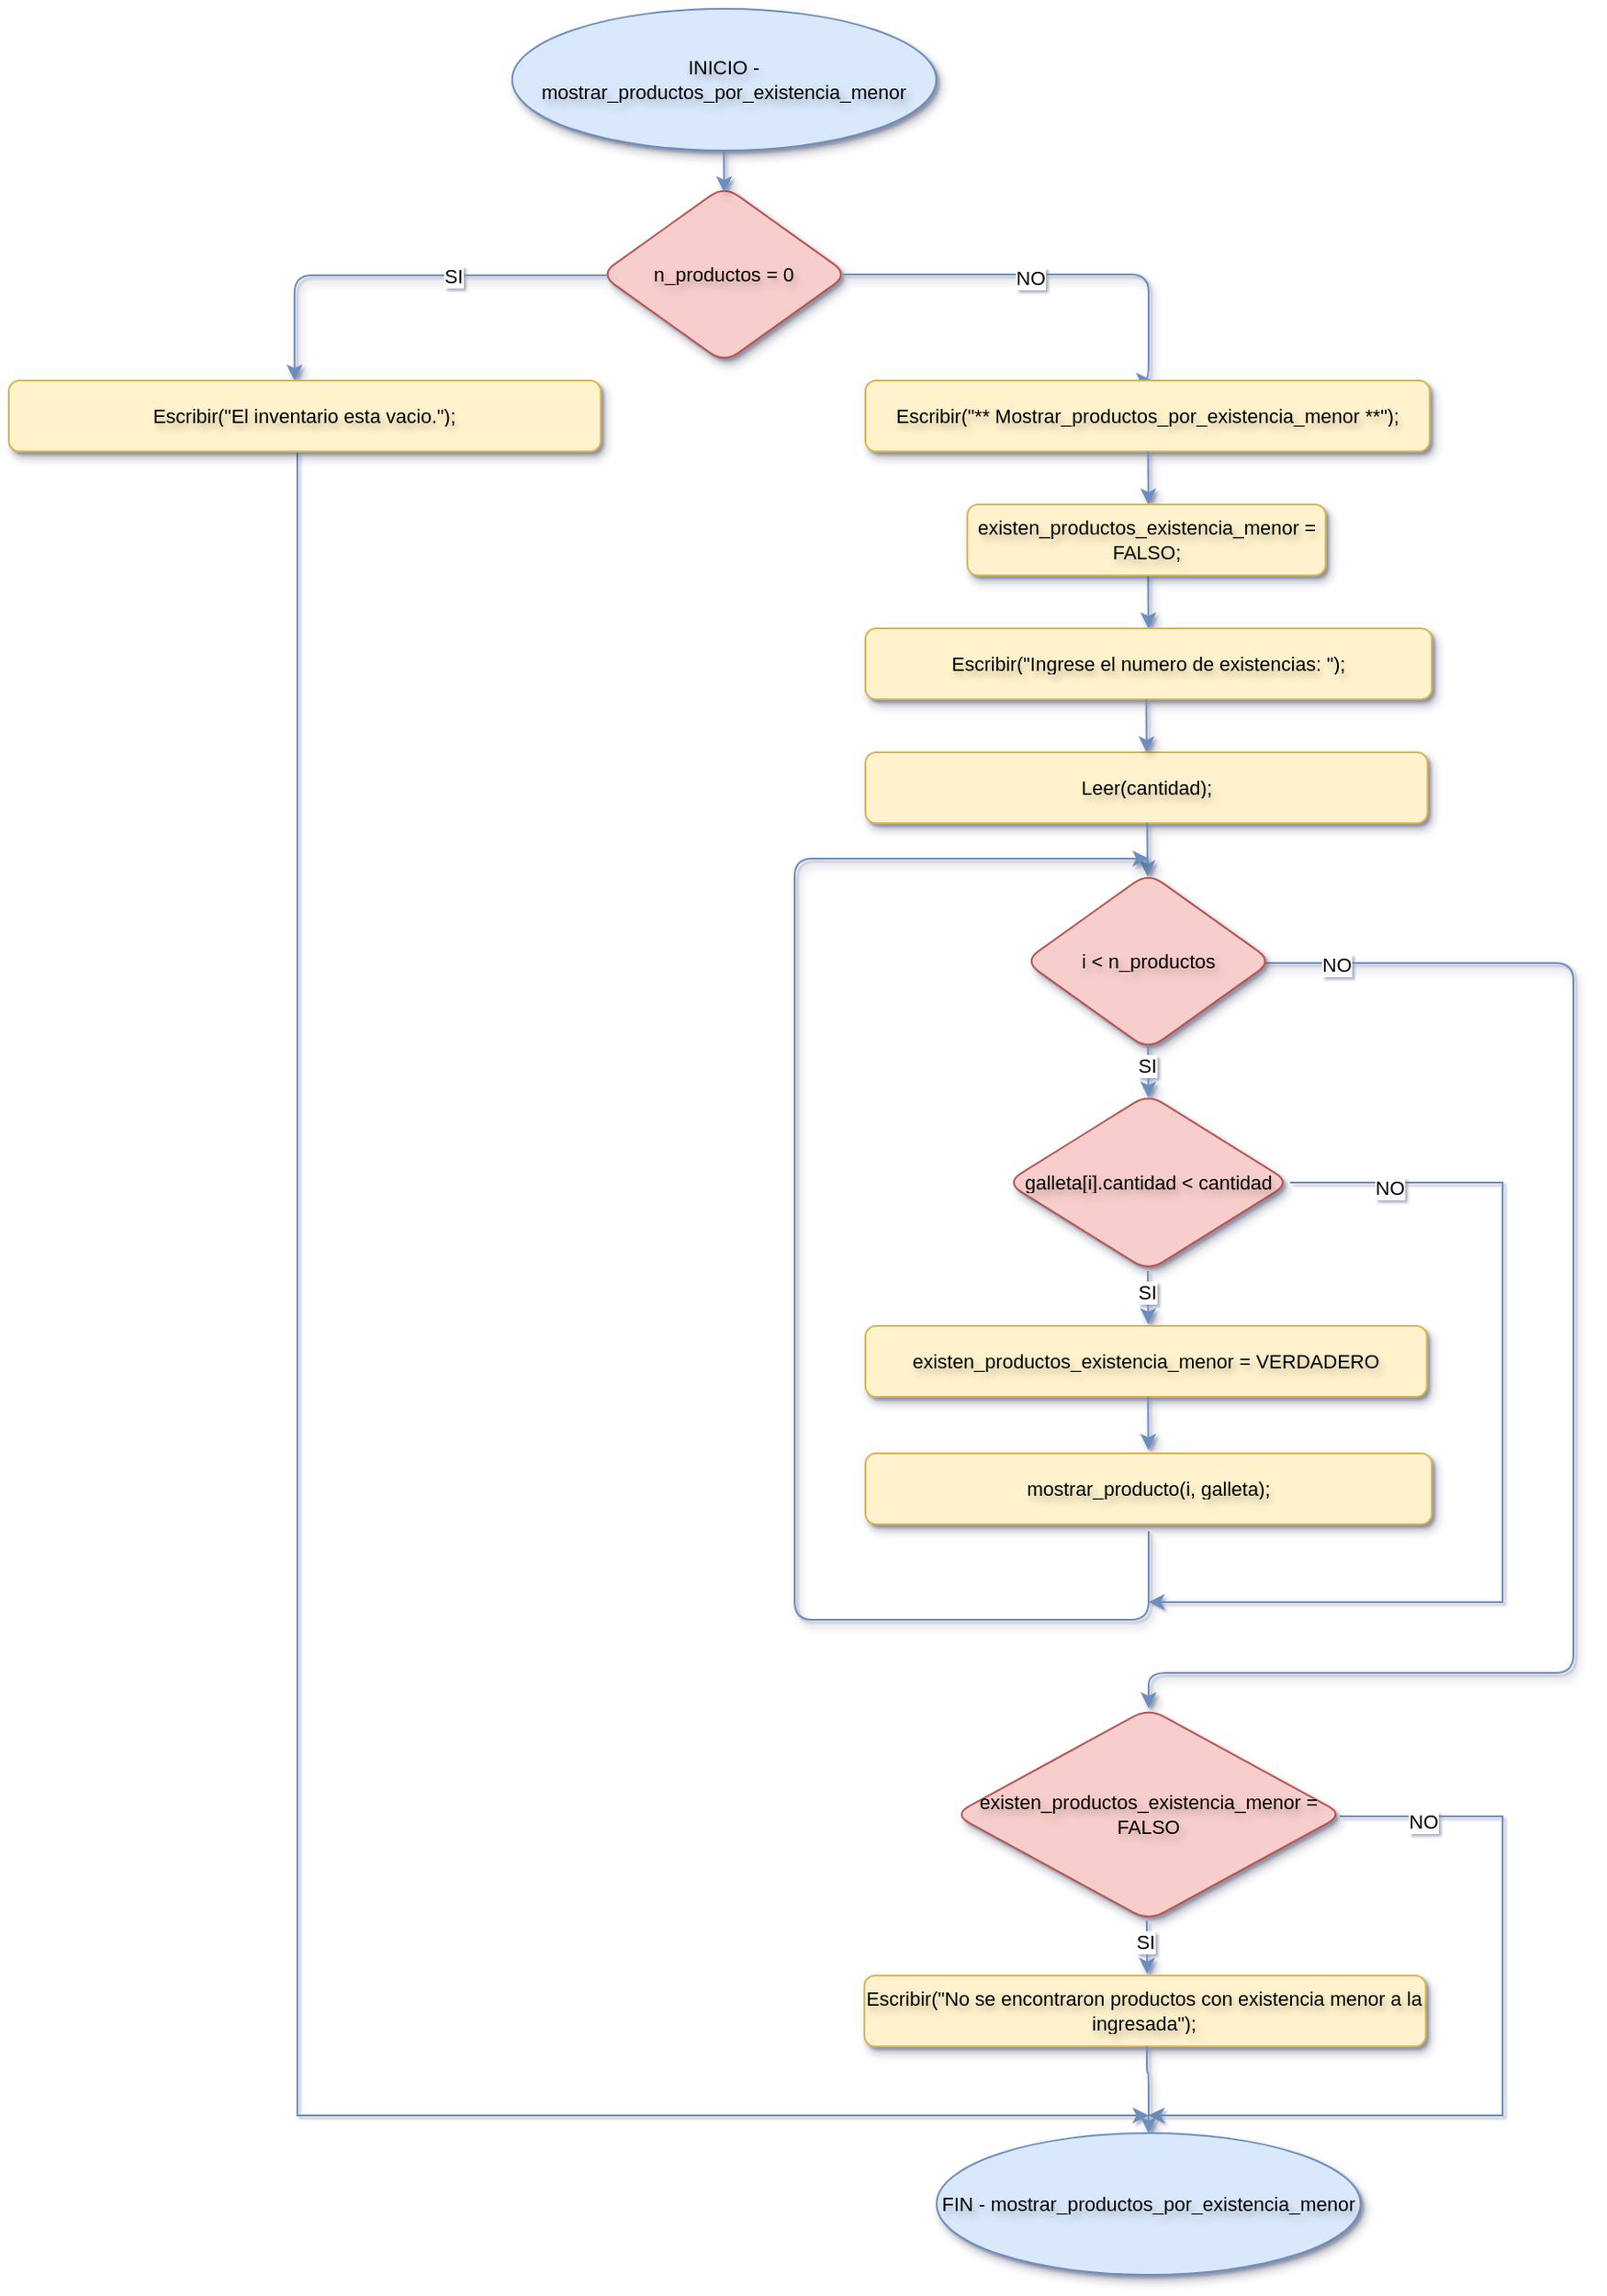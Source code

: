 <mxfile version="25.0.2">
  <diagram name="Página-1" id="XoVfdVzmXT0FCT3dWPdM">
    <mxGraphModel dx="2442" dy="955" grid="1" gridSize="10" guides="1" tooltips="1" connect="1" arrows="1" fold="1" page="1" pageScale="1" pageWidth="827" pageHeight="1169" background="none" math="0" shadow="1">
      <root>
        <mxCell id="0" />
        <mxCell id="1" parent="0" />
        <mxCell id="YE9JsAyy-DiZXmWN5Ccp-1" value="INICIO - mostrar_productos_por_existencia_menor" style="ellipse;whiteSpace=wrap;rounded=1;fillColor=#dae8fc;strokeColor=#6c8ebf;textShadow=1;strokeWidth=1;shadow=1;html=1;horizontal=1;fontSize=11;fontStyle=0;spacing=2;" parent="1" vertex="1">
          <mxGeometry x="280.4" y="10" width="239.6" height="80" as="geometry" />
        </mxCell>
        <mxCell id="YE9JsAyy-DiZXmWN5Ccp-2" value="n_productos = 0" style="rhombus;whiteSpace=wrap;rounded=1;fillColor=#f8cecc;strokeColor=#b85450;textShadow=1;strokeWidth=1;shadow=1;html=1;horizontal=1;fontSize=11;fontStyle=0;spacing=2;" parent="1" vertex="1">
          <mxGeometry x="330.2" y="110" width="140" height="100" as="geometry" />
        </mxCell>
        <mxCell id="YE9JsAyy-DiZXmWN5Ccp-3" value="" style="edgeStyle=orthogonalEdgeStyle;rounded=1;orthogonalLoop=1;jettySize=auto;entryX=0.5;entryY=0.036;entryDx=0;entryDy=0;entryPerimeter=0;fillColor=#dae8fc;strokeColor=#6c8ebf;textShadow=1;strokeWidth=1;shadow=1;html=1;horizontal=1;fontSize=11;fontStyle=0;spacing=2;" parent="1" target="YE9JsAyy-DiZXmWN5Ccp-2" edge="1">
          <mxGeometry relative="1" as="geometry">
            <mxPoint x="400" y="90" as="sourcePoint" />
          </mxGeometry>
        </mxCell>
        <mxCell id="YE9JsAyy-DiZXmWN5Ccp-4" value="" style="edgeStyle=orthogonalEdgeStyle;rounded=1;orthogonalLoop=1;jettySize=auto;fillColor=#dae8fc;strokeColor=#6c8ebf;textShadow=1;strokeWidth=1;shadow=1;html=1;horizontal=1;fontSize=11;fontStyle=0;spacing=2;exitX=1;exitY=0.5;exitDx=0;exitDy=0;entryX=0.508;entryY=0;entryDx=0;entryDy=0;entryPerimeter=0;" parent="1" target="YE9JsAyy-DiZXmWN5Ccp-9" edge="1">
          <mxGeometry x="0.388" y="110" relative="1" as="geometry">
            <mxPoint x="610" y="210" as="targetPoint" />
            <mxPoint x="467.2" y="160" as="sourcePoint" />
            <Array as="points">
              <mxPoint x="640" y="160" />
            </Array>
            <mxPoint as="offset" />
          </mxGeometry>
        </mxCell>
        <mxCell id="YE9JsAyy-DiZXmWN5Ccp-5" value="NO" style="edgeLabel;html=1;align=center;verticalAlign=middle;resizable=0;points=[];" parent="YE9JsAyy-DiZXmWN5Ccp-4" vertex="1" connectable="0">
          <mxGeometry x="-0.103" y="-2" relative="1" as="geometry">
            <mxPoint as="offset" />
          </mxGeometry>
        </mxCell>
        <mxCell id="YE9JsAyy-DiZXmWN5Ccp-6" value="" style="edgeStyle=orthogonalEdgeStyle;rounded=1;orthogonalLoop=1;jettySize=auto;fillColor=#dae8fc;strokeColor=#6c8ebf;textShadow=1;strokeWidth=1;shadow=1;html=1;horizontal=1;fontSize=11;fontStyle=0;spacing=2;exitX=0.021;exitY=0.505;exitDx=0;exitDy=0;exitPerimeter=0;" parent="1" edge="1">
          <mxGeometry x="0.388" y="110" relative="1" as="geometry">
            <mxPoint x="157.4" y="220" as="targetPoint" />
            <mxPoint x="334.14" y="160.5" as="sourcePoint" />
            <mxPoint as="offset" />
            <Array as="points">
              <mxPoint x="157.4" y="160" />
              <mxPoint x="157.4" y="220" />
            </Array>
          </mxGeometry>
        </mxCell>
        <mxCell id="YE9JsAyy-DiZXmWN5Ccp-7" value="SI" style="edgeLabel;html=1;align=center;verticalAlign=middle;resizable=0;points=[];" parent="YE9JsAyy-DiZXmWN5Ccp-6" vertex="1" connectable="0">
          <mxGeometry x="-0.262" relative="1" as="geometry">
            <mxPoint as="offset" />
          </mxGeometry>
        </mxCell>
        <mxCell id="YE9JsAyy-DiZXmWN5Ccp-9" value="Escribir(&quot;** Mostrar_productos_por_existencia_menor **&quot;);" style="rounded=1;whiteSpace=wrap;fillColor=#fff2cc;strokeColor=#d6b656;textShadow=1;strokeWidth=1;shadow=1;html=1;horizontal=1;fontSize=11;fontStyle=0;spacing=2;" parent="1" vertex="1">
          <mxGeometry x="480" y="220" width="318.8" height="40" as="geometry" />
        </mxCell>
        <mxCell id="YE9JsAyy-DiZXmWN5Ccp-11" value="" style="edgeStyle=orthogonalEdgeStyle;rounded=1;orthogonalLoop=1;jettySize=auto;fillColor=#dae8fc;strokeColor=#6c8ebf;textShadow=1;strokeWidth=1;shadow=1;html=1;horizontal=1;fontSize=11;fontStyle=0;spacing=2;exitX=0.5;exitY=1;exitDx=0;exitDy=0;" parent="1" edge="1">
          <mxGeometry relative="1" as="geometry">
            <mxPoint x="639.69" y="330" as="sourcePoint" />
            <mxPoint x="639.9" y="360" as="targetPoint" />
          </mxGeometry>
        </mxCell>
        <mxCell id="YE9JsAyy-DiZXmWN5Ccp-12" value="" style="edgeStyle=orthogonalEdgeStyle;rounded=1;orthogonalLoop=1;jettySize=auto;fillColor=#dae8fc;strokeColor=#6c8ebf;textShadow=1;strokeWidth=1;shadow=1;html=1;horizontal=1;fontSize=11;fontStyle=0;spacing=2;exitX=0.5;exitY=1;exitDx=0;exitDy=0;" parent="1" edge="1">
          <mxGeometry relative="1" as="geometry">
            <mxPoint x="639.7" y="260" as="sourcePoint" />
            <mxPoint x="639.91" y="290" as="targetPoint" />
          </mxGeometry>
        </mxCell>
        <mxCell id="YE9JsAyy-DiZXmWN5Ccp-13" value="Escribir(&quot;Ingrese el numero de existencias: &quot;);" style="rounded=1;whiteSpace=wrap;fillColor=#fff2cc;strokeColor=#d6b656;textShadow=1;strokeWidth=1;shadow=1;html=1;horizontal=1;fontSize=11;fontStyle=0;spacing=2;" parent="1" vertex="1">
          <mxGeometry x="480" y="360" width="320" height="40" as="geometry" />
        </mxCell>
        <mxCell id="YE9JsAyy-DiZXmWN5Ccp-14" style="edgeStyle=orthogonalEdgeStyle;rounded=0;orthogonalLoop=1;jettySize=auto;html=1;fillColor=#dae8fc;strokeColor=#6c8ebf;" parent="1" edge="1">
          <mxGeometry relative="1" as="geometry">
            <mxPoint x="640" y="1200" as="targetPoint" />
            <mxPoint x="159.0" y="260" as="sourcePoint" />
            <Array as="points">
              <mxPoint x="159" y="1200" />
            </Array>
          </mxGeometry>
        </mxCell>
        <mxCell id="YE9JsAyy-DiZXmWN5Ccp-15" value="Escribir(&quot;El inventario esta vacio.&quot;);" style="rounded=1;whiteSpace=wrap;fillColor=#fff2cc;strokeColor=#d6b656;textShadow=1;strokeWidth=1;shadow=1;html=1;horizontal=1;fontSize=11;fontStyle=0;spacing=2;" parent="1" vertex="1">
          <mxGeometry x="-4" y="220" width="334.4" height="40" as="geometry" />
        </mxCell>
        <mxCell id="YE9JsAyy-DiZXmWN5Ccp-18" value="Leer(cantidad);" style="rounded=1;whiteSpace=wrap;fillColor=#fff2cc;strokeColor=#d6b656;textShadow=1;strokeWidth=1;shadow=1;html=1;horizontal=1;fontSize=11;fontStyle=0;spacing=2;" parent="1" vertex="1">
          <mxGeometry x="480" y="430" width="317.6" height="40" as="geometry" />
        </mxCell>
        <mxCell id="YE9JsAyy-DiZXmWN5Ccp-20" value="" style="edgeStyle=orthogonalEdgeStyle;rounded=1;orthogonalLoop=1;jettySize=auto;fillColor=#dae8fc;strokeColor=#6c8ebf;textShadow=1;strokeWidth=1;shadow=1;html=1;horizontal=1;fontSize=11;fontStyle=0;spacing=2;exitX=0.5;exitY=1;exitDx=0;exitDy=0;" parent="1" edge="1">
          <mxGeometry relative="1" as="geometry">
            <mxPoint x="638.7" y="400" as="sourcePoint" />
            <mxPoint x="638.91" y="430" as="targetPoint" />
          </mxGeometry>
        </mxCell>
        <mxCell id="YE9JsAyy-DiZXmWN5Ccp-23" value="" style="edgeStyle=orthogonalEdgeStyle;rounded=1;orthogonalLoop=1;jettySize=auto;fillColor=#dae8fc;strokeColor=#6c8ebf;textShadow=1;strokeWidth=1;shadow=1;html=1;horizontal=1;fontSize=11;fontStyle=0;spacing=2;exitX=0.5;exitY=1;exitDx=0;exitDy=0;" parent="1" edge="1">
          <mxGeometry relative="1" as="geometry">
            <mxPoint x="639.21" y="470" as="sourcePoint" />
            <mxPoint x="639.42" y="500" as="targetPoint" />
          </mxGeometry>
        </mxCell>
        <mxCell id="YE9JsAyy-DiZXmWN5Ccp-44" value="" style="edgeStyle=orthogonalEdgeStyle;rounded=1;orthogonalLoop=1;jettySize=auto;fillColor=#dae8fc;strokeColor=#6c8ebf;textShadow=1;strokeWidth=1;shadow=1;html=1;horizontal=1;fontSize=11;fontStyle=0;spacing=2;" parent="1" edge="1">
          <mxGeometry relative="1" as="geometry">
            <mxPoint x="640" y="870" as="sourcePoint" />
            <mxPoint x="640" y="490" as="targetPoint" />
            <Array as="points">
              <mxPoint x="640" y="920" />
              <mxPoint x="440" y="920" />
              <mxPoint x="440" y="490" />
            </Array>
          </mxGeometry>
        </mxCell>
        <mxCell id="YE9JsAyy-DiZXmWN5Ccp-45" value="" style="edgeStyle=orthogonalEdgeStyle;rounded=1;orthogonalLoop=1;jettySize=auto;fillColor=#dae8fc;strokeColor=#6c8ebf;textShadow=1;strokeWidth=1;shadow=1;html=1;horizontal=1;fontSize=11;fontStyle=0;spacing=2;" parent="1" edge="1">
          <mxGeometry relative="1" as="geometry">
            <mxPoint x="704.6" y="549" as="sourcePoint" />
            <mxPoint x="640" y="970" as="targetPoint" />
            <Array as="points">
              <mxPoint x="880" y="549" />
              <mxPoint x="880" y="950" />
              <mxPoint x="640" y="950" />
            </Array>
          </mxGeometry>
        </mxCell>
        <mxCell id="LC-HgGUPtYys0bHaGzY3-17" value="NO" style="edgeLabel;html=1;align=center;verticalAlign=middle;resizable=0;points=[];" vertex="1" connectable="0" parent="YE9JsAyy-DiZXmWN5Ccp-45">
          <mxGeometry x="-0.901" y="-1" relative="1" as="geometry">
            <mxPoint as="offset" />
          </mxGeometry>
        </mxCell>
        <mxCell id="YE9JsAyy-DiZXmWN5Ccp-10" value="existen_productos_existencia_menor = FALSO;" style="rounded=1;whiteSpace=wrap;fillColor=#fff2cc;strokeColor=#d6b656;textShadow=1;strokeWidth=1;shadow=1;html=1;horizontal=1;fontSize=11;fontStyle=0;spacing=2;" parent="1" vertex="1">
          <mxGeometry x="537.6" y="290" width="202.4" height="40" as="geometry" />
        </mxCell>
        <mxCell id="LC-HgGUPtYys0bHaGzY3-1" value="i &amp;lt; n_productos" style="rhombus;whiteSpace=wrap;rounded=1;fillColor=#f8cecc;strokeColor=#b85450;textShadow=1;strokeWidth=1;shadow=1;html=1;horizontal=1;fontSize=11;fontStyle=0;spacing=2;" vertex="1" parent="1">
          <mxGeometry x="569.8" y="498" width="140" height="100" as="geometry" />
        </mxCell>
        <mxCell id="LC-HgGUPtYys0bHaGzY3-3" value="" style="edgeStyle=orthogonalEdgeStyle;rounded=1;orthogonalLoop=1;jettySize=auto;fillColor=#dae8fc;strokeColor=#6c8ebf;textShadow=1;strokeWidth=1;shadow=1;html=1;horizontal=1;fontSize=11;fontStyle=0;spacing=2;exitX=0.5;exitY=1;exitDx=0;exitDy=0;" edge="1" parent="1">
          <mxGeometry relative="1" as="geometry">
            <mxPoint x="639.66" y="595" as="sourcePoint" />
            <mxPoint x="639.87" y="625" as="targetPoint" />
          </mxGeometry>
        </mxCell>
        <mxCell id="LC-HgGUPtYys0bHaGzY3-4" value="SI" style="edgeLabel;html=1;align=center;verticalAlign=middle;resizable=0;points=[];" vertex="1" connectable="0" parent="LC-HgGUPtYys0bHaGzY3-3">
          <mxGeometry x="-0.032" y="-1" relative="1" as="geometry">
            <mxPoint y="-3" as="offset" />
          </mxGeometry>
        </mxCell>
        <mxCell id="LC-HgGUPtYys0bHaGzY3-15" style="edgeStyle=orthogonalEdgeStyle;rounded=0;orthogonalLoop=1;jettySize=auto;html=1;fillColor=#dae8fc;strokeColor=#6c8ebf;exitX=1;exitY=0.5;exitDx=0;exitDy=0;" edge="1" parent="1" source="LC-HgGUPtYys0bHaGzY3-6">
          <mxGeometry relative="1" as="geometry">
            <mxPoint x="640" y="910" as="targetPoint" />
            <Array as="points">
              <mxPoint x="840" y="673" />
              <mxPoint x="840" y="910" />
            </Array>
          </mxGeometry>
        </mxCell>
        <mxCell id="LC-HgGUPtYys0bHaGzY3-16" value="NO" style="edgeLabel;html=1;align=center;verticalAlign=middle;resizable=0;points=[];" vertex="1" connectable="0" parent="LC-HgGUPtYys0bHaGzY3-15">
          <mxGeometry x="-0.799" y="-3" relative="1" as="geometry">
            <mxPoint as="offset" />
          </mxGeometry>
        </mxCell>
        <mxCell id="LC-HgGUPtYys0bHaGzY3-6" value="galleta[i].cantidad &amp;lt; cantidad" style="rhombus;whiteSpace=wrap;rounded=1;fillColor=#f8cecc;strokeColor=#b85450;textShadow=1;strokeWidth=1;shadow=1;html=1;horizontal=1;fontSize=11;fontStyle=0;spacing=2;" vertex="1" parent="1">
          <mxGeometry x="559.6" y="623" width="160.4" height="100" as="geometry" />
        </mxCell>
        <mxCell id="LC-HgGUPtYys0bHaGzY3-7" value="" style="edgeStyle=orthogonalEdgeStyle;rounded=1;orthogonalLoop=1;jettySize=auto;fillColor=#dae8fc;strokeColor=#6c8ebf;textShadow=1;strokeWidth=1;shadow=1;html=1;horizontal=1;fontSize=11;fontStyle=0;spacing=2;exitX=0.5;exitY=1;exitDx=0;exitDy=0;" edge="1" parent="1">
          <mxGeometry relative="1" as="geometry">
            <mxPoint x="639.56" y="723" as="sourcePoint" />
            <mxPoint x="639.77" y="753" as="targetPoint" />
          </mxGeometry>
        </mxCell>
        <mxCell id="LC-HgGUPtYys0bHaGzY3-8" value="SI" style="edgeLabel;html=1;align=center;verticalAlign=middle;resizable=0;points=[];" vertex="1" connectable="0" parent="LC-HgGUPtYys0bHaGzY3-7">
          <mxGeometry x="-0.032" y="-1" relative="1" as="geometry">
            <mxPoint y="-3" as="offset" />
          </mxGeometry>
        </mxCell>
        <mxCell id="LC-HgGUPtYys0bHaGzY3-9" value="existen_productos_existencia_menor = VERDADERO" style="rounded=1;whiteSpace=wrap;fillColor=#fff2cc;strokeColor=#d6b656;textShadow=1;strokeWidth=1;shadow=1;html=1;horizontal=1;fontSize=11;fontStyle=0;spacing=2;" vertex="1" parent="1">
          <mxGeometry x="480" y="754" width="317.2" height="40" as="geometry" />
        </mxCell>
        <mxCell id="LC-HgGUPtYys0bHaGzY3-10" value="" style="edgeStyle=orthogonalEdgeStyle;rounded=1;orthogonalLoop=1;jettySize=auto;fillColor=#dae8fc;strokeColor=#6c8ebf;textShadow=1;strokeWidth=1;shadow=1;html=1;horizontal=1;fontSize=11;fontStyle=0;spacing=2;exitX=0.5;exitY=1;exitDx=0;exitDy=0;" edge="1" parent="1">
          <mxGeometry relative="1" as="geometry">
            <mxPoint x="639.63" y="794" as="sourcePoint" />
            <mxPoint x="639.84" y="824" as="targetPoint" />
          </mxGeometry>
        </mxCell>
        <mxCell id="LC-HgGUPtYys0bHaGzY3-12" value="mostrar_producto(i, galleta);" style="rounded=1;whiteSpace=wrap;fillColor=#fff2cc;strokeColor=#d6b656;textShadow=1;strokeWidth=1;shadow=1;html=1;horizontal=1;fontSize=11;fontStyle=0;spacing=2;" vertex="1" parent="1">
          <mxGeometry x="480" y="826" width="320" height="40" as="geometry" />
        </mxCell>
        <mxCell id="LC-HgGUPtYys0bHaGzY3-18" style="edgeStyle=orthogonalEdgeStyle;rounded=0;orthogonalLoop=1;jettySize=auto;html=1;fillColor=#dae8fc;strokeColor=#6c8ebf;exitX=1;exitY=0.5;exitDx=0;exitDy=0;" edge="1" parent="1">
          <mxGeometry relative="1" as="geometry">
            <mxPoint x="640" y="1200" as="targetPoint" />
            <Array as="points">
              <mxPoint x="840" y="1031" />
              <mxPoint x="840" y="1200" />
            </Array>
            <mxPoint x="748" y="1031" as="sourcePoint" />
          </mxGeometry>
        </mxCell>
        <mxCell id="LC-HgGUPtYys0bHaGzY3-19" value="NO" style="edgeLabel;html=1;align=center;verticalAlign=middle;resizable=0;points=[];" vertex="1" connectable="0" parent="LC-HgGUPtYys0bHaGzY3-18">
          <mxGeometry x="-0.799" y="-3" relative="1" as="geometry">
            <mxPoint as="offset" />
          </mxGeometry>
        </mxCell>
        <mxCell id="LC-HgGUPtYys0bHaGzY3-20" value="existen_productos_existencia_menor = FALSO" style="rhombus;whiteSpace=wrap;rounded=1;fillColor=#f8cecc;strokeColor=#b85450;textShadow=1;strokeWidth=1;shadow=1;html=1;horizontal=1;fontSize=11;fontStyle=0;spacing=2;" vertex="1" parent="1">
          <mxGeometry x="530" y="970" width="220" height="120" as="geometry" />
        </mxCell>
        <mxCell id="LC-HgGUPtYys0bHaGzY3-21" value="" style="edgeStyle=orthogonalEdgeStyle;rounded=1;orthogonalLoop=1;jettySize=auto;fillColor=#dae8fc;strokeColor=#6c8ebf;textShadow=1;strokeWidth=1;shadow=1;html=1;horizontal=1;fontSize=11;fontStyle=0;spacing=2;exitX=0.5;exitY=1;exitDx=0;exitDy=0;" edge="1" parent="1">
          <mxGeometry relative="1" as="geometry">
            <mxPoint x="638.96" y="1090" as="sourcePoint" />
            <mxPoint x="639.17" y="1120" as="targetPoint" />
          </mxGeometry>
        </mxCell>
        <mxCell id="LC-HgGUPtYys0bHaGzY3-22" value="SI" style="edgeLabel;html=1;align=center;verticalAlign=middle;resizable=0;points=[];" vertex="1" connectable="0" parent="LC-HgGUPtYys0bHaGzY3-21">
          <mxGeometry x="-0.032" y="-1" relative="1" as="geometry">
            <mxPoint y="-3" as="offset" />
          </mxGeometry>
        </mxCell>
        <mxCell id="LC-HgGUPtYys0bHaGzY3-23" value="Escribir(&quot;No se encontraron productos con existencia menor a la ingresada&quot;);" style="rounded=1;whiteSpace=wrap;fillColor=#fff2cc;strokeColor=#d6b656;textShadow=1;strokeWidth=1;shadow=1;html=1;horizontal=1;fontSize=11;fontStyle=0;spacing=2;" vertex="1" parent="1">
          <mxGeometry x="479.4" y="1121" width="317.2" height="40" as="geometry" />
        </mxCell>
        <mxCell id="LC-HgGUPtYys0bHaGzY3-24" value="" style="edgeStyle=orthogonalEdgeStyle;rounded=1;orthogonalLoop=1;jettySize=auto;fillColor=#dae8fc;strokeColor=#6c8ebf;textShadow=1;strokeWidth=1;shadow=1;html=1;horizontal=1;fontSize=11;fontStyle=0;spacing=2;exitX=0.5;exitY=1;exitDx=0;exitDy=0;entryX=0.5;entryY=0;entryDx=0;entryDy=0;" edge="1" parent="1">
          <mxGeometry relative="1" as="geometry">
            <mxPoint x="639.03" y="1161" as="sourcePoint" />
            <mxPoint x="640" y="1210" as="targetPoint" />
            <Array as="points">
              <mxPoint x="639" y="1176" />
              <mxPoint x="640" y="1176" />
            </Array>
          </mxGeometry>
        </mxCell>
        <mxCell id="LC-HgGUPtYys0bHaGzY3-26" value="FIN - mostrar_productos_por_existencia_menor" style="ellipse;whiteSpace=wrap;rounded=1;fillColor=#dae8fc;strokeColor=#6c8ebf;textShadow=1;strokeWidth=1;shadow=1;html=1;horizontal=1;fontSize=11;fontStyle=0;spacing=2;" vertex="1" parent="1">
          <mxGeometry x="520.2" y="1210" width="239.6" height="80" as="geometry" />
        </mxCell>
      </root>
    </mxGraphModel>
  </diagram>
</mxfile>
